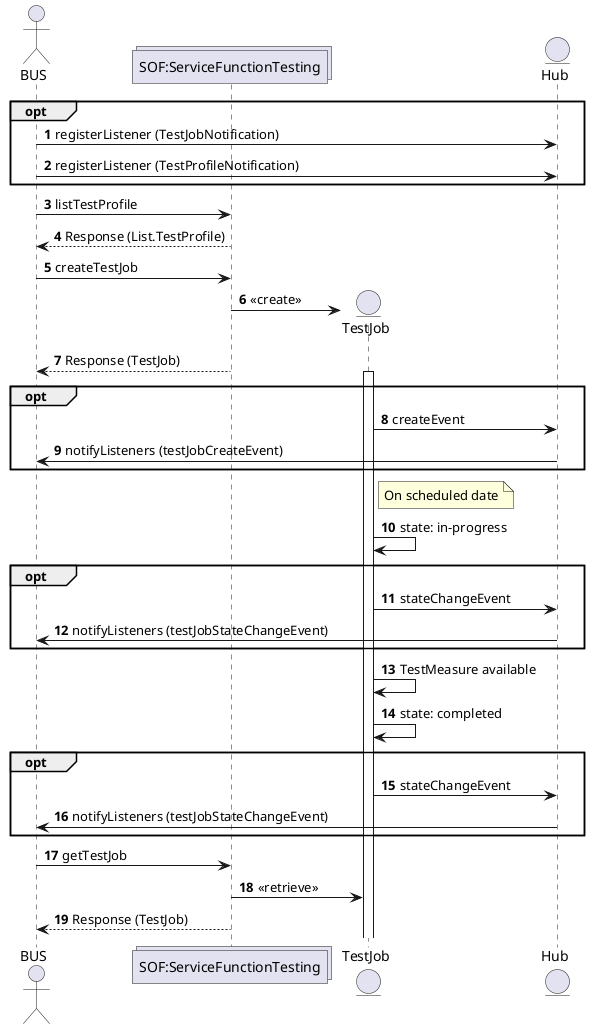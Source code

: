 @startuml sftProvisioning
autonumber

actor BUS as B
collections "SOF:ServiceFunctionTesting" as PM

entity Hub 
opt
B -> Hub: registerListener (TestJobNotification)
B -> Hub: registerListener (TestProfileNotification)
end

' B -> PM: createTestProfile
' create entity TestProfile as PP
' PM -> PP: <<create>>
' PM --> B: Response (TestProfile)
' activate PP
' opt
' PM -> Hub: createEvent
' Hub -> B: notifyListeners (testProfileCreateEvent)
' end


B -> PM: listTestProfile
PM --> B: Response (List.TestProfile)

B -> PM: createTestJob

create entity TestJob as PJ
PM -> PJ: <<create>>

PM --> B: Response (TestJob)

activate PJ

opt
PJ -> Hub: createEvent
Hub -> B: notifyListeners (testJobCreateEvent)
end

note right of PJ: On scheduled date
PJ -> PJ: state: in-progress

opt
PJ -> Hub: stateChangeEvent
Hub -> B: notifyListeners (testJobStateChangeEvent)
end

PJ -> PJ: TestMeasure available

PJ -> PJ: state: completed

' opt
' PR -> Hub: stateChangeEvent
' Hub -> B: notifyListeners (testJobStateChangeEvent)
' end

' PR --> PJ: (report completed)

' opt
' PJ -> Hub: reportReadyEvent
' Hub -> B: notifyListeners (testJobReportReadyEvent)
' end

' note right of PJ: Schedule elapses

' PJ -> PJ: state: completed|scheduled

opt
PJ -> Hub: stateChangeEvent
Hub -> B: notifyListeners (testJobStateChangeEvent)
end

B -> PM: getTestJob
PM -> PJ: <<retrieve>>
PM --> B: Response (TestJob)

entity Hub

@enduml